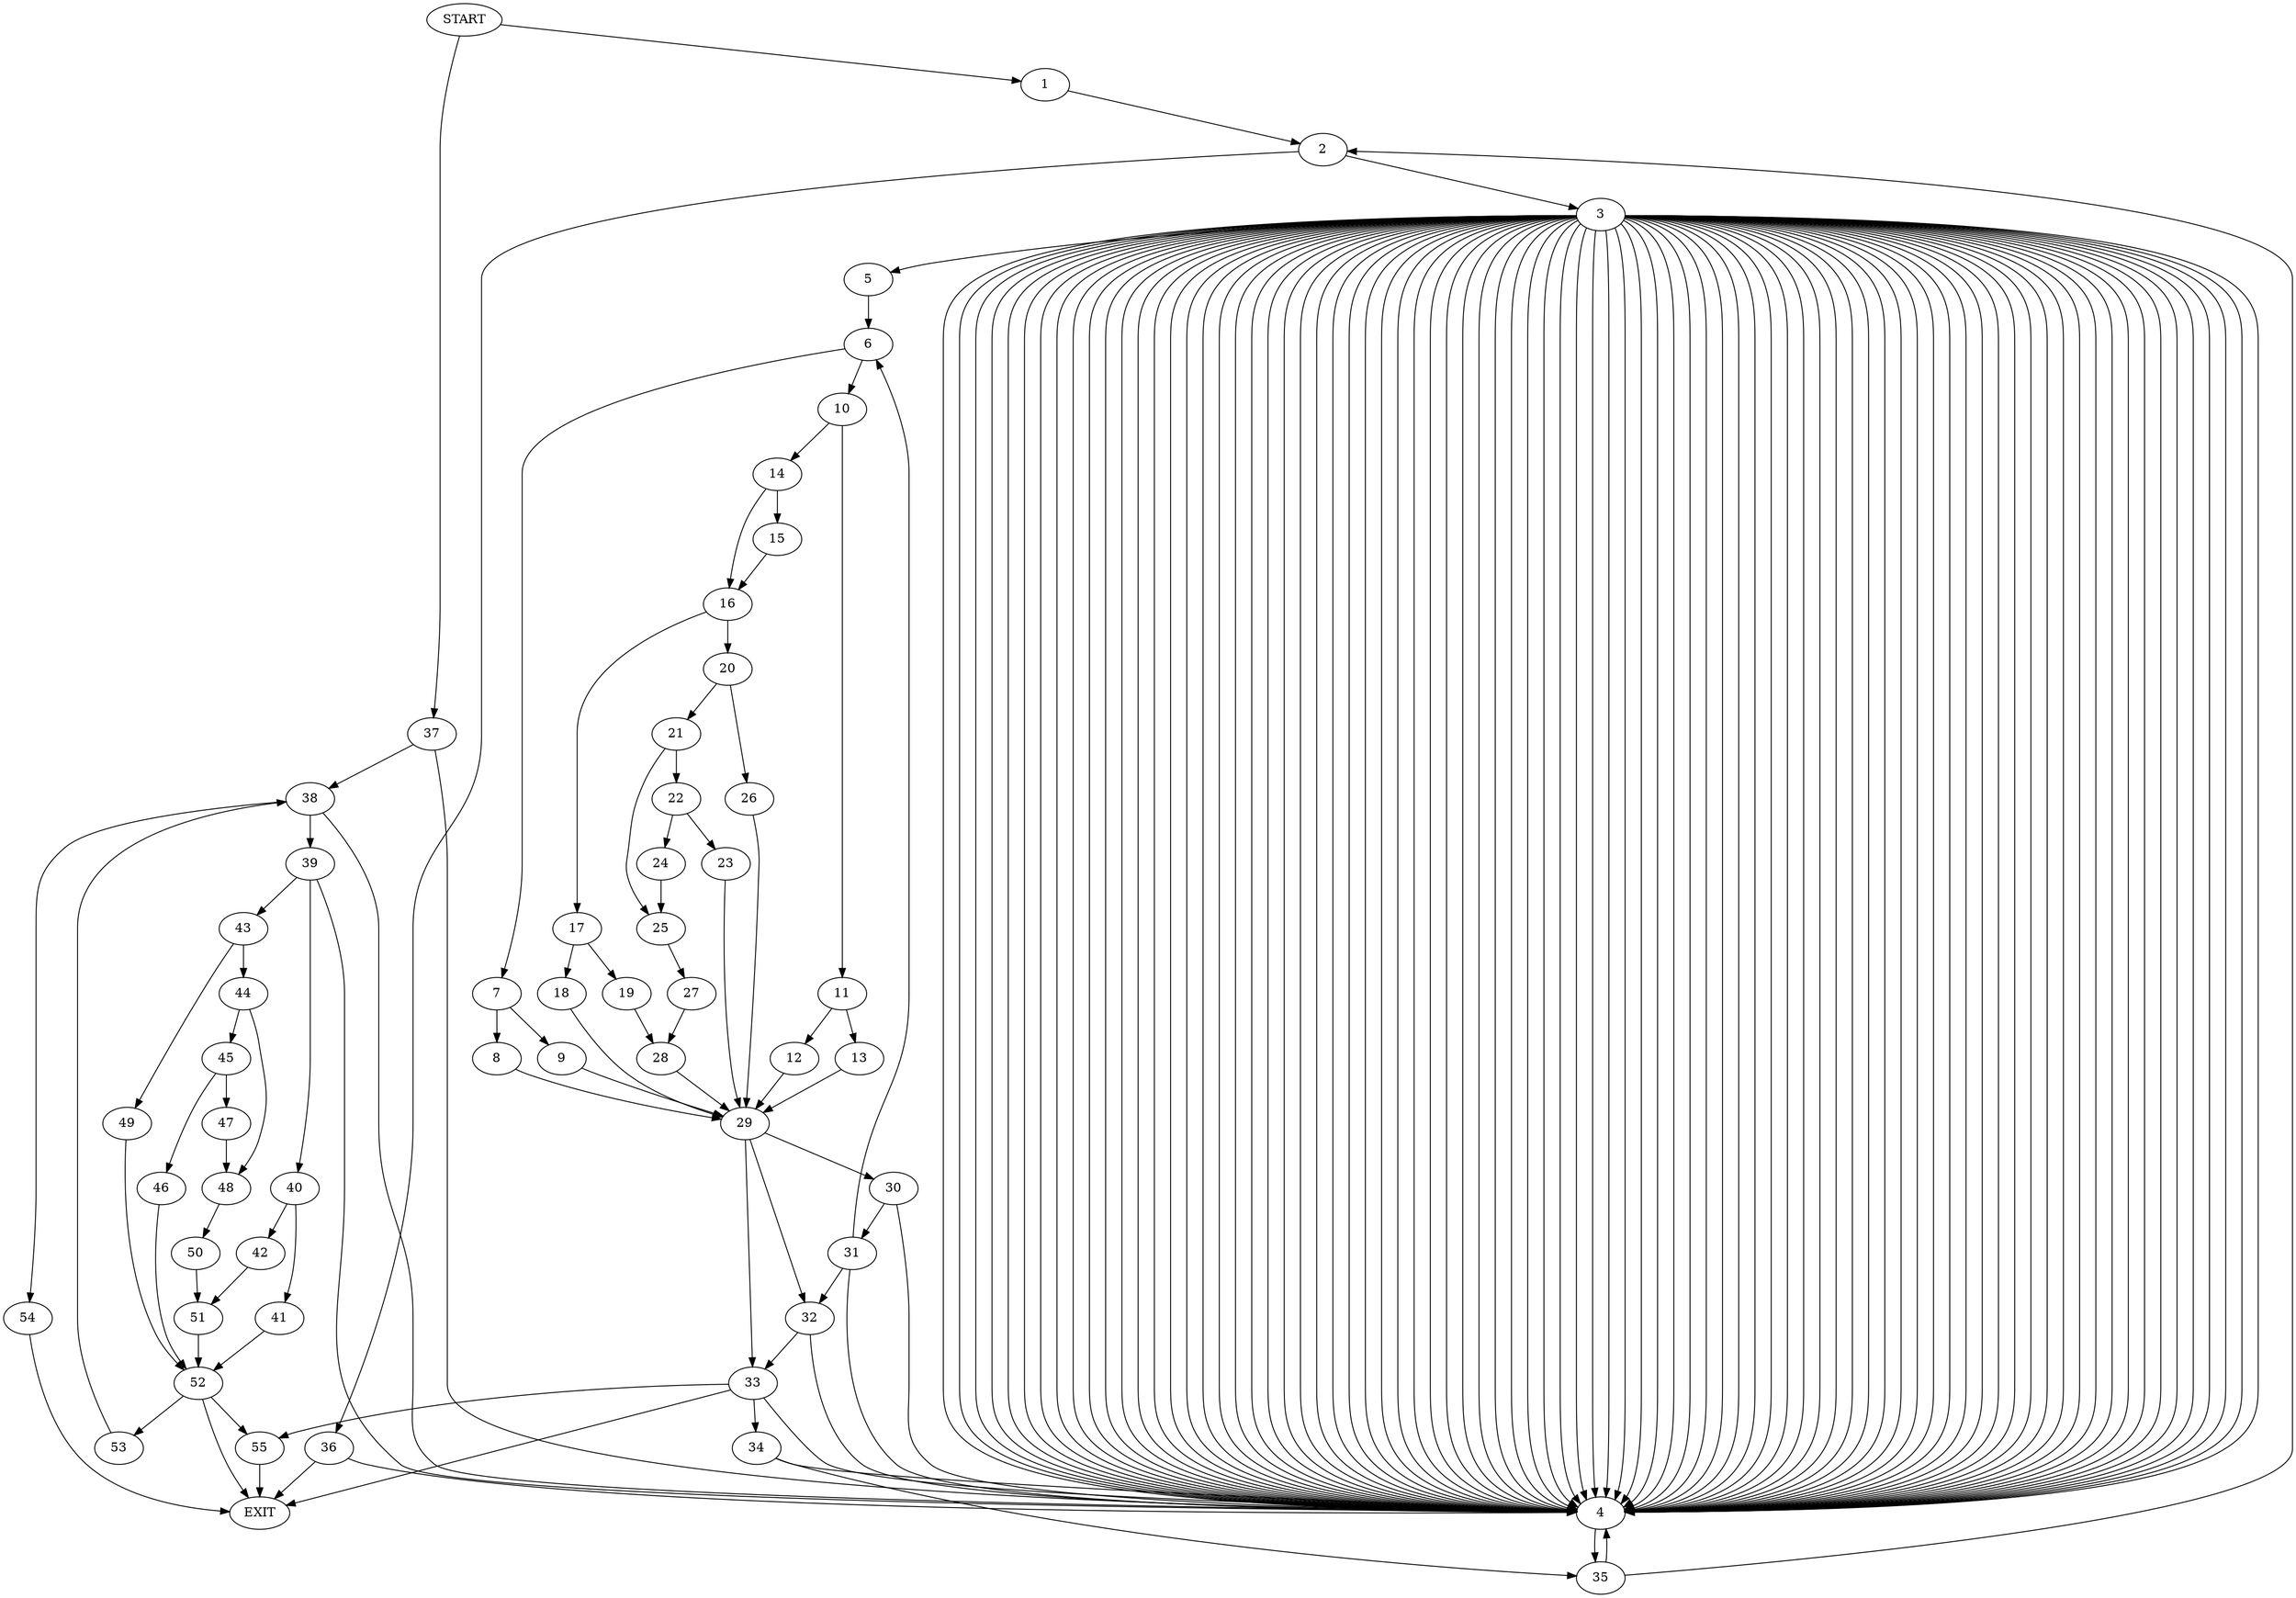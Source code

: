 digraph { 
0 [label="START"];
1;
2;
3;
4;
5;
6;
7;
8;
9;
10;
11;
12;
13;
14;
15;
16;
17;
18;
19;
20;
21;
22;
23;
24;
25;
26;
27;
28;
29;
30;
31;
32;
33;
34;
35;
36;
37;
38;
39;
40;
41;
42;
43;
44;
45;
46;
47;
48;
49;
50;
51;
52;
53;
54;
55;
56[label="EXIT"];
0 -> 1;
0 -> 37;
1 -> 2;
2 -> 3;
2 -> 36;
3 -> 5;
3 -> 4;
3:s2 -> 4;
3:s3 -> 4;
3:s4 -> 4;
3:s5 -> 4;
3:s6 -> 4;
3:s7 -> 4;
3:s8 -> 4;
3:s9 -> 4;
30 -> 4;
31 -> 4;
32 -> 4;
33 -> 4;
34 -> 4;
35 -> 4;
36 -> 4;
37 -> 4;
38 -> 4;
39 -> 4;
3:s20 -> 4;
3:s21 -> 4;
3:s22 -> 4;
3:s23 -> 4;
3:s24 -> 4;
3:s25 -> 4;
3:s26 -> 4;
3:s27 -> 4;
3:s28 -> 4;
3:s29 -> 4;
3:s30 -> 4;
3:s31 -> 4;
3:s32 -> 4;
3:s33 -> 4;
3:s34 -> 4;
3:s35 -> 4;
3:s36 -> 4;
3:s37 -> 4;
3:s38 -> 4;
3:s39 -> 4;
3:s40 -> 4;
3:s41 -> 4;
3:s42 -> 4;
3:s43 -> 4;
3:s44 -> 4;
3:s45 -> 4;
3:s46 -> 4;
3:s47 -> 4;
3:s48 -> 4;
3:s49 -> 4;
3:s50 -> 4;
3:s51 -> 4;
3:s52 -> 4;
3:s53 -> 4;
3:s54 -> 4;
3:s55 -> 4;
3:s56 -> 4;
3:s57 -> 4;
3:s58 -> 4;
3:s59 -> 4;
3:s60 -> 4;
3:s61 -> 4;
3:s62 -> 4;
3:s63 -> 4;
3:s64 -> 4;
3:s64 -> 4;
3:s64 -> 4;
3:s64 -> 4;
3:s64 -> 4;
3:s64 -> 4;
3:s64 -> 4;
3:s64 -> 4;
3:s64 -> 4;
3:s64 -> 4;
3:s64 -> 4;
3:s64 -> 4;
3:s64 -> 4;
3:s64 -> 4;
3:s64 -> 4;
3:s64 -> 4;
3:s64 -> 4;
3:s64 -> 4;
3:s64 -> 4;
3:s64 -> 4;
3:s64 -> 4;
3:s64 -> 4;
3:s64 -> 4;
3:s64 -> 4;
3:s64 -> 4;
3:s64 -> 4;
3:s64 -> 4;
3:s64 -> 4;
3:s64 -> 4;
4 -> 35;
5 -> 6;
6 -> 7;
6 -> 10;
7 -> 9;
7 -> 8;
8 -> 29;
9 -> 29;
10 -> 11;
10 -> 14;
11 -> 13;
11 -> 12;
12 -> 29;
13 -> 29;
14 -> 15;
14 -> 16;
15 -> 16;
16 -> 17;
16 -> 20;
17 -> 18;
17 -> 19;
18 -> 29;
19 -> 28;
20 -> 26;
20 -> 21;
21 -> 25;
21 -> 22;
22 -> 23;
22 -> 24;
23 -> 29;
24 -> 25;
25 -> 27;
26 -> 29;
27 -> 28;
28 -> 29;
29 -> 33;
29 -> 30;
29:s2 -> 32;
30 -> 31;
31 -> 6;
31 -> 32;
32 -> 33;
33 -> 56;
33 -> 34;
33:s2 -> 55;
34 -> 35;
35 -> 2;
36 -> 56;
37 -> 38;
38 -> 39;
38 -> 54;
39 -> 40;
39 -> 43;
40 -> 41;
40 -> 42;
41 -> 52;
42 -> 51;
43 -> 49;
43 -> 44;
44 -> 48;
44 -> 45;
45 -> 46;
45 -> 47;
46 -> 52;
47 -> 48;
48 -> 50;
49 -> 52;
50 -> 51;
51 -> 52;
52 -> 56;
52 -> 53;
52:s2 -> 55;
53 -> 38;
54 -> 56;
55 -> 56;
}